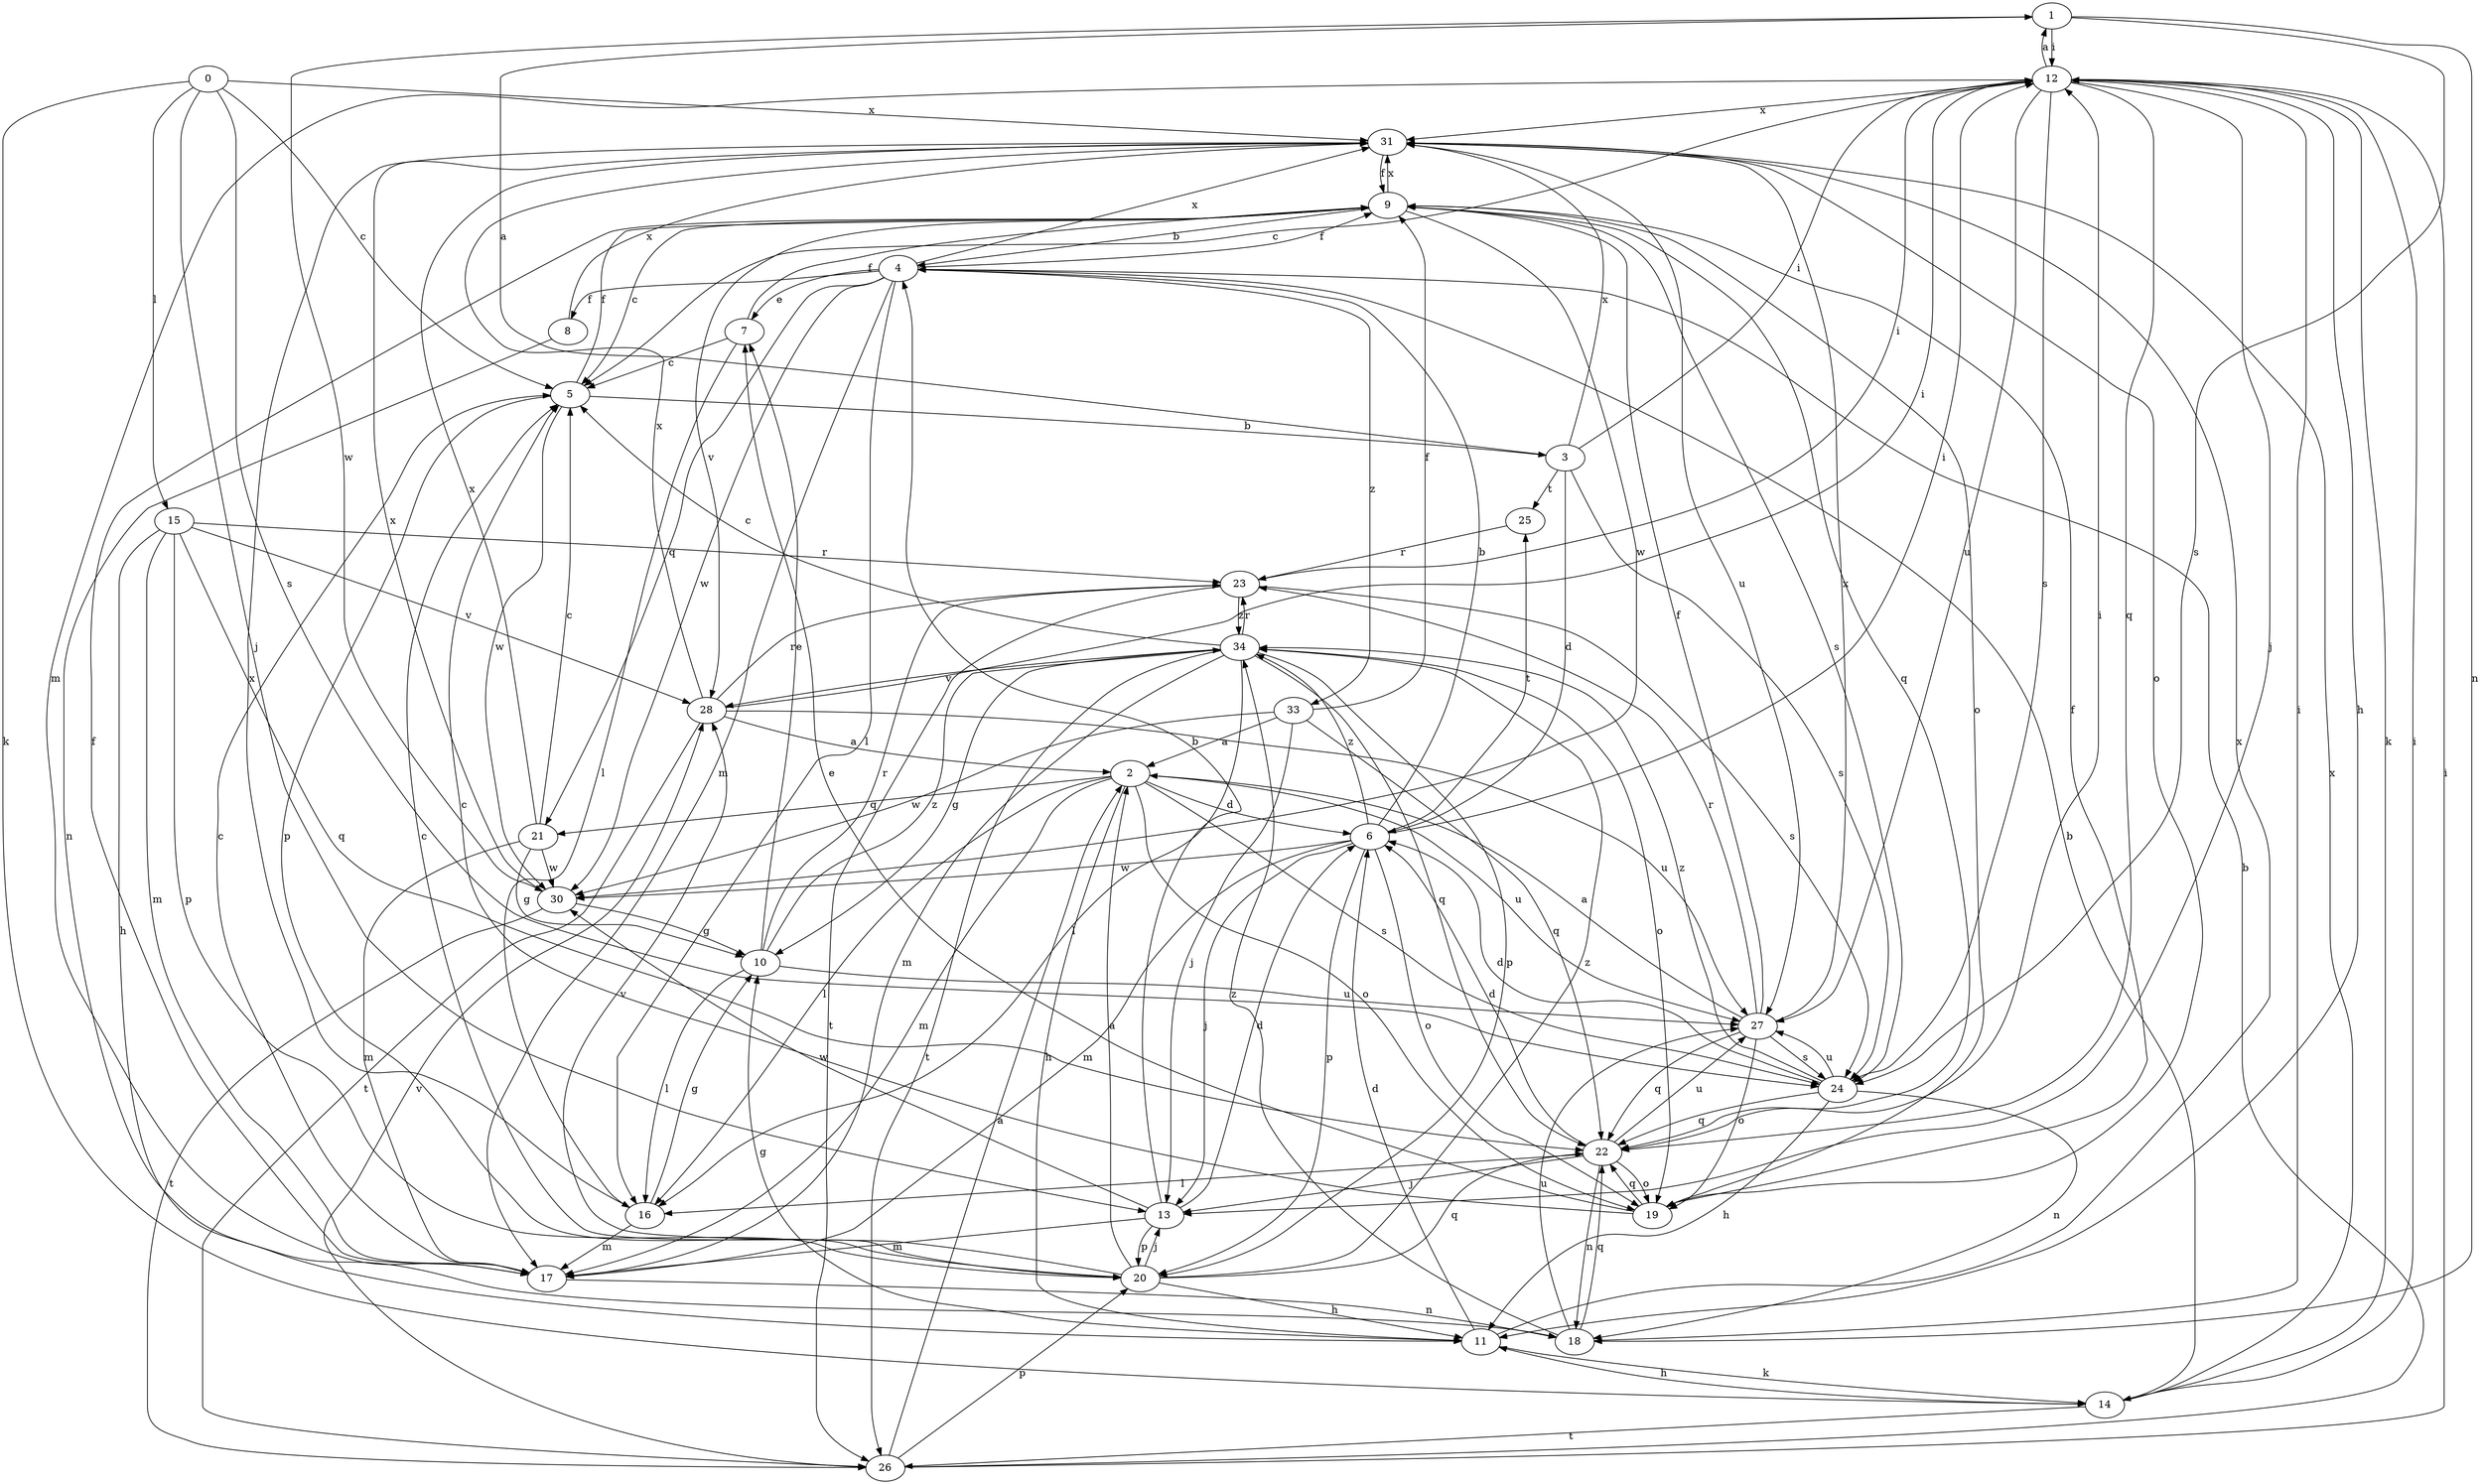 strict digraph  {
1;
2;
3;
4;
5;
6;
7;
8;
9;
10;
11;
12;
13;
14;
0;
15;
16;
17;
18;
19;
20;
21;
22;
23;
24;
25;
26;
27;
28;
30;
31;
33;
34;
1 -> 12  [label=i];
1 -> 18  [label=n];
1 -> 24  [label=s];
1 -> 30  [label=w];
2 -> 6  [label=d];
2 -> 11  [label=h];
2 -> 16  [label=l];
2 -> 17  [label=m];
2 -> 19  [label=o];
2 -> 21  [label=q];
2 -> 24  [label=s];
2 -> 27  [label=u];
3 -> 1  [label=a];
3 -> 6  [label=d];
3 -> 12  [label=i];
3 -> 24  [label=s];
3 -> 25  [label=t];
3 -> 31  [label=x];
4 -> 7  [label=e];
4 -> 8  [label=f];
4 -> 9  [label=f];
4 -> 16  [label=l];
4 -> 17  [label=m];
4 -> 21  [label=q];
4 -> 30  [label=w];
4 -> 31  [label=x];
4 -> 33  [label=z];
5 -> 3  [label=b];
5 -> 9  [label=f];
5 -> 20  [label=p];
5 -> 30  [label=w];
6 -> 4  [label=b];
6 -> 12  [label=i];
6 -> 13  [label=j];
6 -> 17  [label=m];
6 -> 19  [label=o];
6 -> 20  [label=p];
6 -> 25  [label=t];
6 -> 30  [label=w];
6 -> 34  [label=z];
7 -> 5  [label=c];
7 -> 9  [label=f];
7 -> 16  [label=l];
8 -> 18  [label=n];
8 -> 31  [label=x];
9 -> 4  [label=b];
9 -> 5  [label=c];
9 -> 19  [label=o];
9 -> 22  [label=q];
9 -> 24  [label=s];
9 -> 28  [label=v];
9 -> 30  [label=w];
9 -> 31  [label=x];
10 -> 7  [label=e];
10 -> 16  [label=l];
10 -> 23  [label=r];
10 -> 27  [label=u];
10 -> 34  [label=z];
11 -> 6  [label=d];
11 -> 10  [label=g];
11 -> 14  [label=k];
11 -> 31  [label=x];
12 -> 1  [label=a];
12 -> 5  [label=c];
12 -> 11  [label=h];
12 -> 13  [label=j];
12 -> 14  [label=k];
12 -> 17  [label=m];
12 -> 22  [label=q];
12 -> 24  [label=s];
12 -> 27  [label=u];
12 -> 31  [label=x];
13 -> 4  [label=b];
13 -> 6  [label=d];
13 -> 17  [label=m];
13 -> 20  [label=p];
13 -> 30  [label=w];
14 -> 4  [label=b];
14 -> 11  [label=h];
14 -> 12  [label=i];
14 -> 26  [label=t];
14 -> 31  [label=x];
0 -> 5  [label=c];
0 -> 13  [label=j];
0 -> 14  [label=k];
0 -> 15  [label=l];
0 -> 24  [label=s];
0 -> 31  [label=x];
15 -> 11  [label=h];
15 -> 17  [label=m];
15 -> 20  [label=p];
15 -> 22  [label=q];
15 -> 23  [label=r];
15 -> 28  [label=v];
16 -> 10  [label=g];
16 -> 17  [label=m];
16 -> 31  [label=x];
17 -> 5  [label=c];
17 -> 9  [label=f];
17 -> 18  [label=n];
18 -> 12  [label=i];
18 -> 22  [label=q];
18 -> 27  [label=u];
18 -> 34  [label=z];
19 -> 5  [label=c];
19 -> 7  [label=e];
19 -> 9  [label=f];
19 -> 22  [label=q];
20 -> 2  [label=a];
20 -> 5  [label=c];
20 -> 11  [label=h];
20 -> 13  [label=j];
20 -> 22  [label=q];
20 -> 28  [label=v];
20 -> 34  [label=z];
21 -> 5  [label=c];
21 -> 10  [label=g];
21 -> 17  [label=m];
21 -> 30  [label=w];
21 -> 31  [label=x];
22 -> 6  [label=d];
22 -> 12  [label=i];
22 -> 13  [label=j];
22 -> 16  [label=l];
22 -> 18  [label=n];
22 -> 19  [label=o];
22 -> 27  [label=u];
23 -> 12  [label=i];
23 -> 24  [label=s];
23 -> 26  [label=t];
23 -> 34  [label=z];
24 -> 6  [label=d];
24 -> 11  [label=h];
24 -> 18  [label=n];
24 -> 22  [label=q];
24 -> 27  [label=u];
24 -> 34  [label=z];
25 -> 23  [label=r];
26 -> 2  [label=a];
26 -> 4  [label=b];
26 -> 12  [label=i];
26 -> 20  [label=p];
26 -> 28  [label=v];
27 -> 2  [label=a];
27 -> 9  [label=f];
27 -> 19  [label=o];
27 -> 22  [label=q];
27 -> 23  [label=r];
27 -> 24  [label=s];
27 -> 31  [label=x];
28 -> 2  [label=a];
28 -> 12  [label=i];
28 -> 23  [label=r];
28 -> 26  [label=t];
28 -> 27  [label=u];
28 -> 31  [label=x];
30 -> 10  [label=g];
30 -> 26  [label=t];
30 -> 31  [label=x];
31 -> 9  [label=f];
31 -> 19  [label=o];
31 -> 27  [label=u];
33 -> 2  [label=a];
33 -> 9  [label=f];
33 -> 13  [label=j];
33 -> 22  [label=q];
33 -> 30  [label=w];
34 -> 5  [label=c];
34 -> 10  [label=g];
34 -> 16  [label=l];
34 -> 17  [label=m];
34 -> 19  [label=o];
34 -> 20  [label=p];
34 -> 22  [label=q];
34 -> 23  [label=r];
34 -> 26  [label=t];
34 -> 28  [label=v];
}
